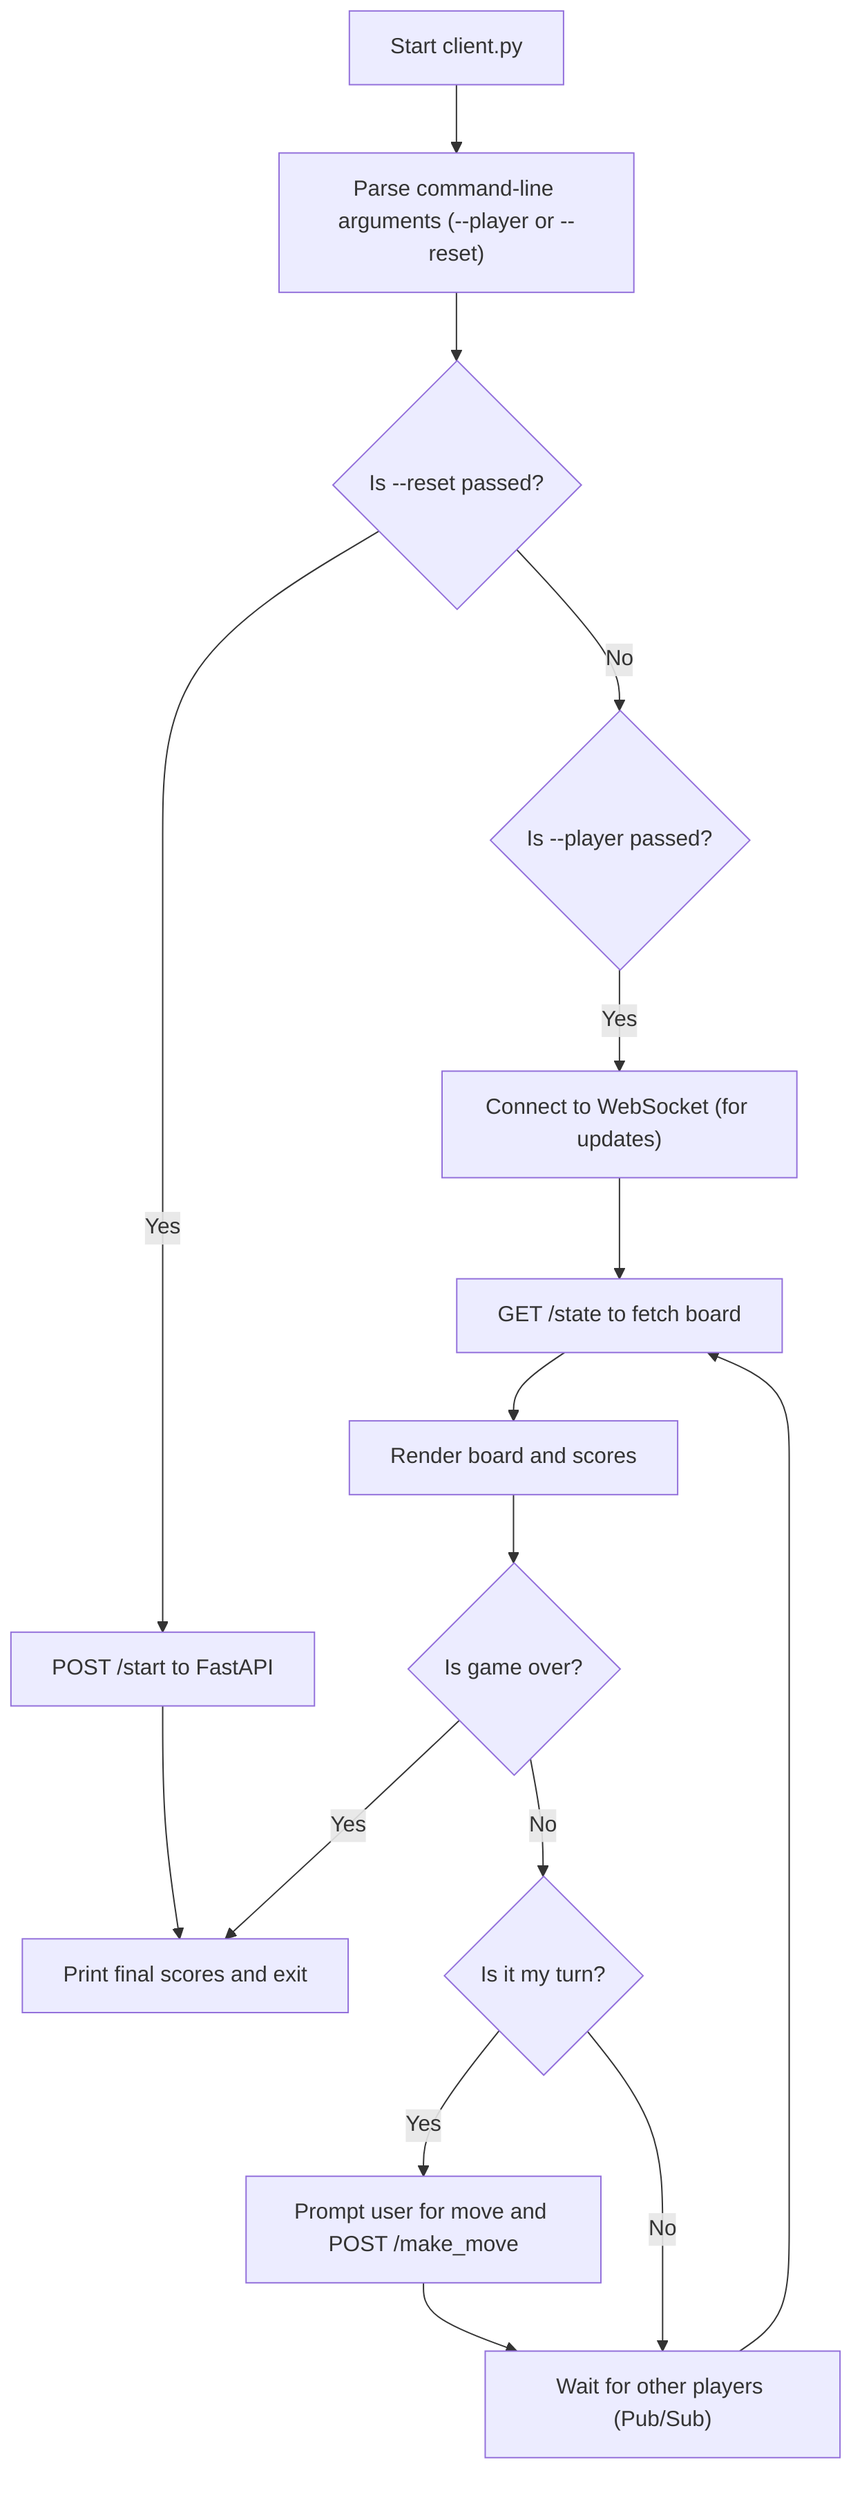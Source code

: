 flowchart TD
    Start["Start client.py"]
    ParseArgs["Parse command-line arguments (--player or --reset)"]
    ResetGame{"Is --reset passed?"}
    StartGame["POST /start to FastAPI"]
    PlayerMode{"Is --player passed?"}
    Connect["Connect to WebSocket (for updates)"]
    FetchState["GET /state to fetch board"]
    RenderBoard["Render board and scores"]
    IsTurn{"Is it my turn?"}
    PlayMove["Prompt user for move and POST /make_move"]
    WaitUpdate["Wait for other players (Pub/Sub)"]
    GameOver{"Is game over?"}
    PrintFinal["Print final scores and exit"]

    Start --> ParseArgs
    ParseArgs --> ResetGame
    ResetGame -->|Yes| StartGame --> PrintFinal
    ResetGame -->|No| PlayerMode
    PlayerMode -->|Yes| Connect --> FetchState
    FetchState --> RenderBoard
    RenderBoard --> GameOver
    GameOver -->|Yes| PrintFinal
    GameOver -->|No| IsTurn
    IsTurn -->|Yes| PlayMove --> WaitUpdate
    IsTurn -->|No| WaitUpdate
    WaitUpdate --> FetchState